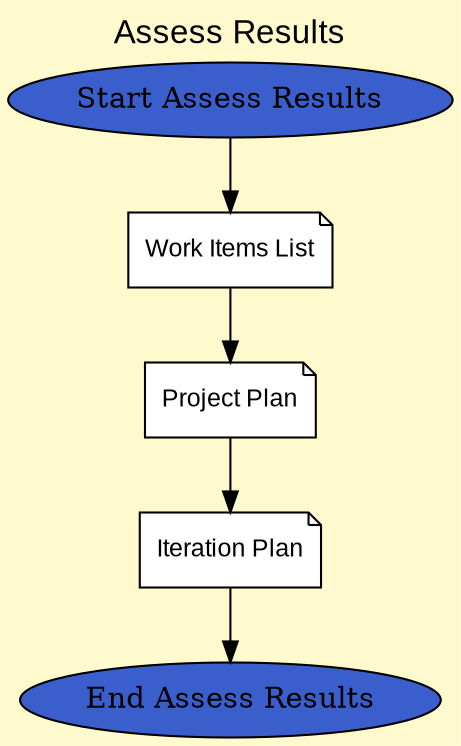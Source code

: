 digraph assessResults {
  graph [
    fontsize = 16,
    fontname = Arial,
    label = "Assess Results",
    labelloc = t,
    bgcolor = "lemonchiffon"
  ];
  
	"Task Start 1 2 2 3 5 0 0 Assess Results |" -> "Task Artifact 1 2 2 3 5 9 0 Work Items List |";
	"Task Artifact 1 2 2 3 5 9 0 Work Items List |" -> "Task Artifact 1 2 2 3 5 7 0 Project Plan |";
	"Task Artifact 1 2 2 3 5 7 0 Project Plan |" -> "Task Artifact 1 2 2 3 5 6 0 Iteration Plan |";
	"Task Artifact 1 2 2 3 5 6 0 Iteration Plan |" -> "Task End 1 2 2 3 5 0 0 Assess Results |";
    
	"Task Start 1 2 2 3 5 0 0 Assess Results |" [shape=ellipse,label="Start Assess Results",fillcolor =royalblue3,style=filled];
	"Task End 1 2 2 3 5 0 0 Assess Results |" [shape=ellipse,label="End Assess Results",fillcolor =royalblue3,style=filled];
	
	"Task Artifact 1 2 2 3 5 9 0 Work Items List |" [shape=note,label="Work Items List",fillcolor=white,style=filled,fontname = Arial,fontsize = 12,URL = "./Artifacts/WorkItemsList/workItemsList.html"];
	"Task Artifact 1 2 2 3 5 7 0 Project Plan |" [shape=note,label="Project Plan",fillcolor=white,style=filled,fontname = Arial,fontsize = 12,URL = "./Artifacts/ProjectPlan/projectPlan.html"];
	"Task Artifact 1 2 2 3 5 6 0 Iteration Plan |" [shape=note,label="Iteration Plan",fillcolor=white,style=filled,fontname = Arial,fontsize = 12,URL = "./Artifacts/IterationPlan/iterationPlan.html"];
	
}